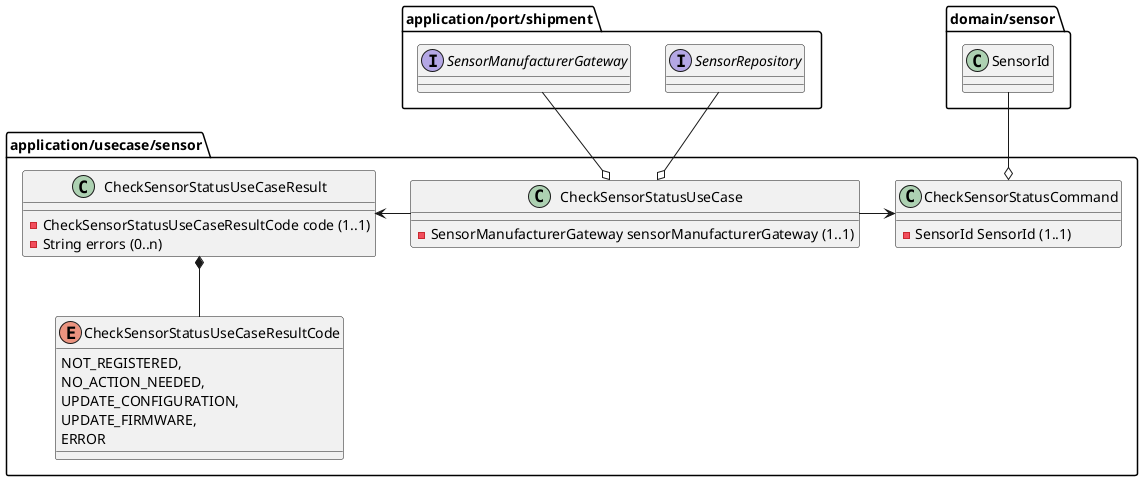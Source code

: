 @startuml

package application/usecase/sensor {
  class CheckSensorStatusCommand {
    -SensorId SensorId (1..1)
  }

  class CheckSensorStatusUseCase {
    -SensorManufacturerGateway sensorManufacturerGateway (1..1)
  }

  class CheckSensorStatusUseCaseResult {
    -CheckSensorStatusUseCaseResultCode code (1..1)
    -String errors (0..n)
  }

  enum CheckSensorStatusUseCaseResultCode {
    NOT_REGISTERED,
    NO_ACTION_NEEDED,
    UPDATE_CONFIGURATION,
    UPDATE_FIRMWARE,
    ERROR
  }

  CheckSensorStatusUseCase -right-> CheckSensorStatusCommand
  CheckSensorStatusUseCase -left-> CheckSensorStatusUseCaseResult

  CheckSensorStatusUseCaseResult *-down- CheckSensorStatusUseCaseResultCode
}

package application/port/shipment {
    interface SensorManufacturerGateway
    interface SensorRepository
}

package domain/sensor {
  class SensorId
}

CheckSensorStatusCommand o-up- SensorId
CheckSensorStatusUseCase o-up- SensorManufacturerGateway
CheckSensorStatusUseCase o-up- SensorRepository
@enduml